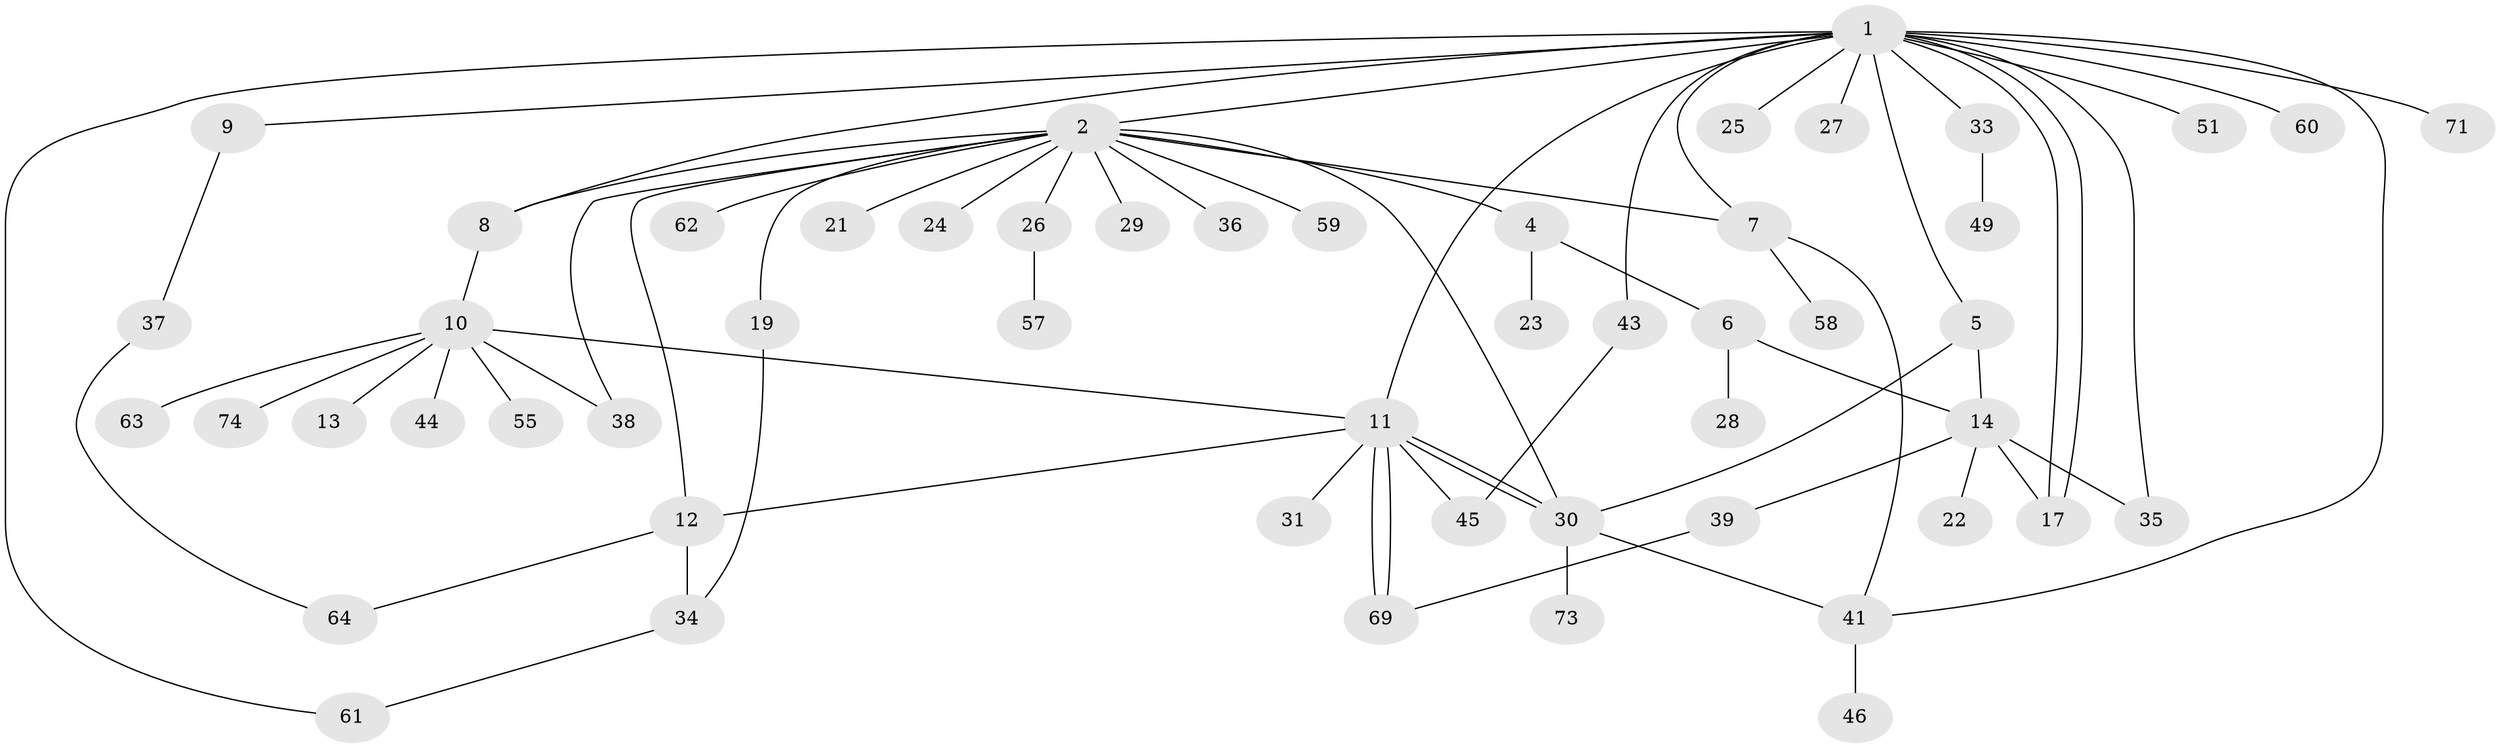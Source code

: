 // Generated by graph-tools (version 1.1) at 2025/23/03/03/25 07:23:55]
// undirected, 53 vertices, 72 edges
graph export_dot {
graph [start="1"]
  node [color=gray90,style=filled];
  1 [super="+40"];
  2 [super="+3"];
  4 [super="+54"];
  5 [super="+15"];
  6 [super="+20"];
  7 [super="+53"];
  8 [super="+70"];
  9;
  10 [super="+18"];
  11 [super="+32"];
  12;
  13;
  14 [super="+16"];
  17;
  19;
  21;
  22;
  23 [super="+68"];
  24;
  25;
  26 [super="+48"];
  27;
  28;
  29;
  30 [super="+47"];
  31;
  33 [super="+66"];
  34 [super="+72"];
  35 [super="+52"];
  36;
  37;
  38 [super="+56"];
  39 [super="+42"];
  41;
  43;
  44;
  45 [super="+50"];
  46;
  49 [super="+67"];
  51;
  55;
  57;
  58;
  59;
  60;
  61;
  62;
  63 [super="+65"];
  64;
  69;
  71;
  73;
  74;
  1 -- 2 [weight=2];
  1 -- 5 [weight=2];
  1 -- 8;
  1 -- 9;
  1 -- 11;
  1 -- 17;
  1 -- 17;
  1 -- 25;
  1 -- 27;
  1 -- 33;
  1 -- 41;
  1 -- 43;
  1 -- 51;
  1 -- 60;
  1 -- 61;
  1 -- 71;
  1 -- 35;
  1 -- 7;
  2 -- 4;
  2 -- 7;
  2 -- 8;
  2 -- 12;
  2 -- 19;
  2 -- 21;
  2 -- 24;
  2 -- 26;
  2 -- 29;
  2 -- 30;
  2 -- 36;
  2 -- 38;
  2 -- 59;
  2 -- 62;
  4 -- 6;
  4 -- 23;
  5 -- 14;
  5 -- 30;
  6 -- 14;
  6 -- 28;
  7 -- 58;
  7 -- 41;
  8 -- 10;
  9 -- 37;
  10 -- 13;
  10 -- 44;
  10 -- 74;
  10 -- 38;
  10 -- 55;
  10 -- 11;
  10 -- 63;
  11 -- 12;
  11 -- 30;
  11 -- 30;
  11 -- 31;
  11 -- 69;
  11 -- 69;
  11 -- 45;
  12 -- 34;
  12 -- 64;
  14 -- 17;
  14 -- 22;
  14 -- 35;
  14 -- 39;
  19 -- 34;
  26 -- 57;
  30 -- 73;
  30 -- 41;
  33 -- 49;
  34 -- 61;
  37 -- 64;
  39 -- 69;
  41 -- 46;
  43 -- 45;
}
